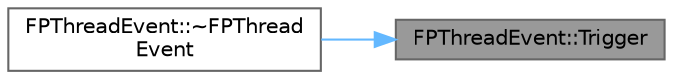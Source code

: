 digraph "FPThreadEvent::Trigger"
{
 // INTERACTIVE_SVG=YES
 // LATEX_PDF_SIZE
  bgcolor="transparent";
  edge [fontname=Helvetica,fontsize=10,labelfontname=Helvetica,labelfontsize=10];
  node [fontname=Helvetica,fontsize=10,shape=box,height=0.2,width=0.4];
  rankdir="RL";
  Node1 [id="Node000001",label="FPThreadEvent::Trigger",height=0.2,width=0.4,color="gray40", fillcolor="grey60", style="filled", fontcolor="black",tooltip="Triggers the event so any waiting threads are activated."];
  Node1 -> Node2 [id="edge1_Node000001_Node000002",dir="back",color="steelblue1",style="solid",tooltip=" "];
  Node2 [id="Node000002",label="FPThreadEvent::~FPThread\lEvent",height=0.2,width=0.4,color="grey40", fillcolor="white", style="filled",URL="$d0/dd1/classFPThreadEvent.html#ab559400b56ef2e46cbf3d497e9c8c3c9",tooltip=" "];
}
